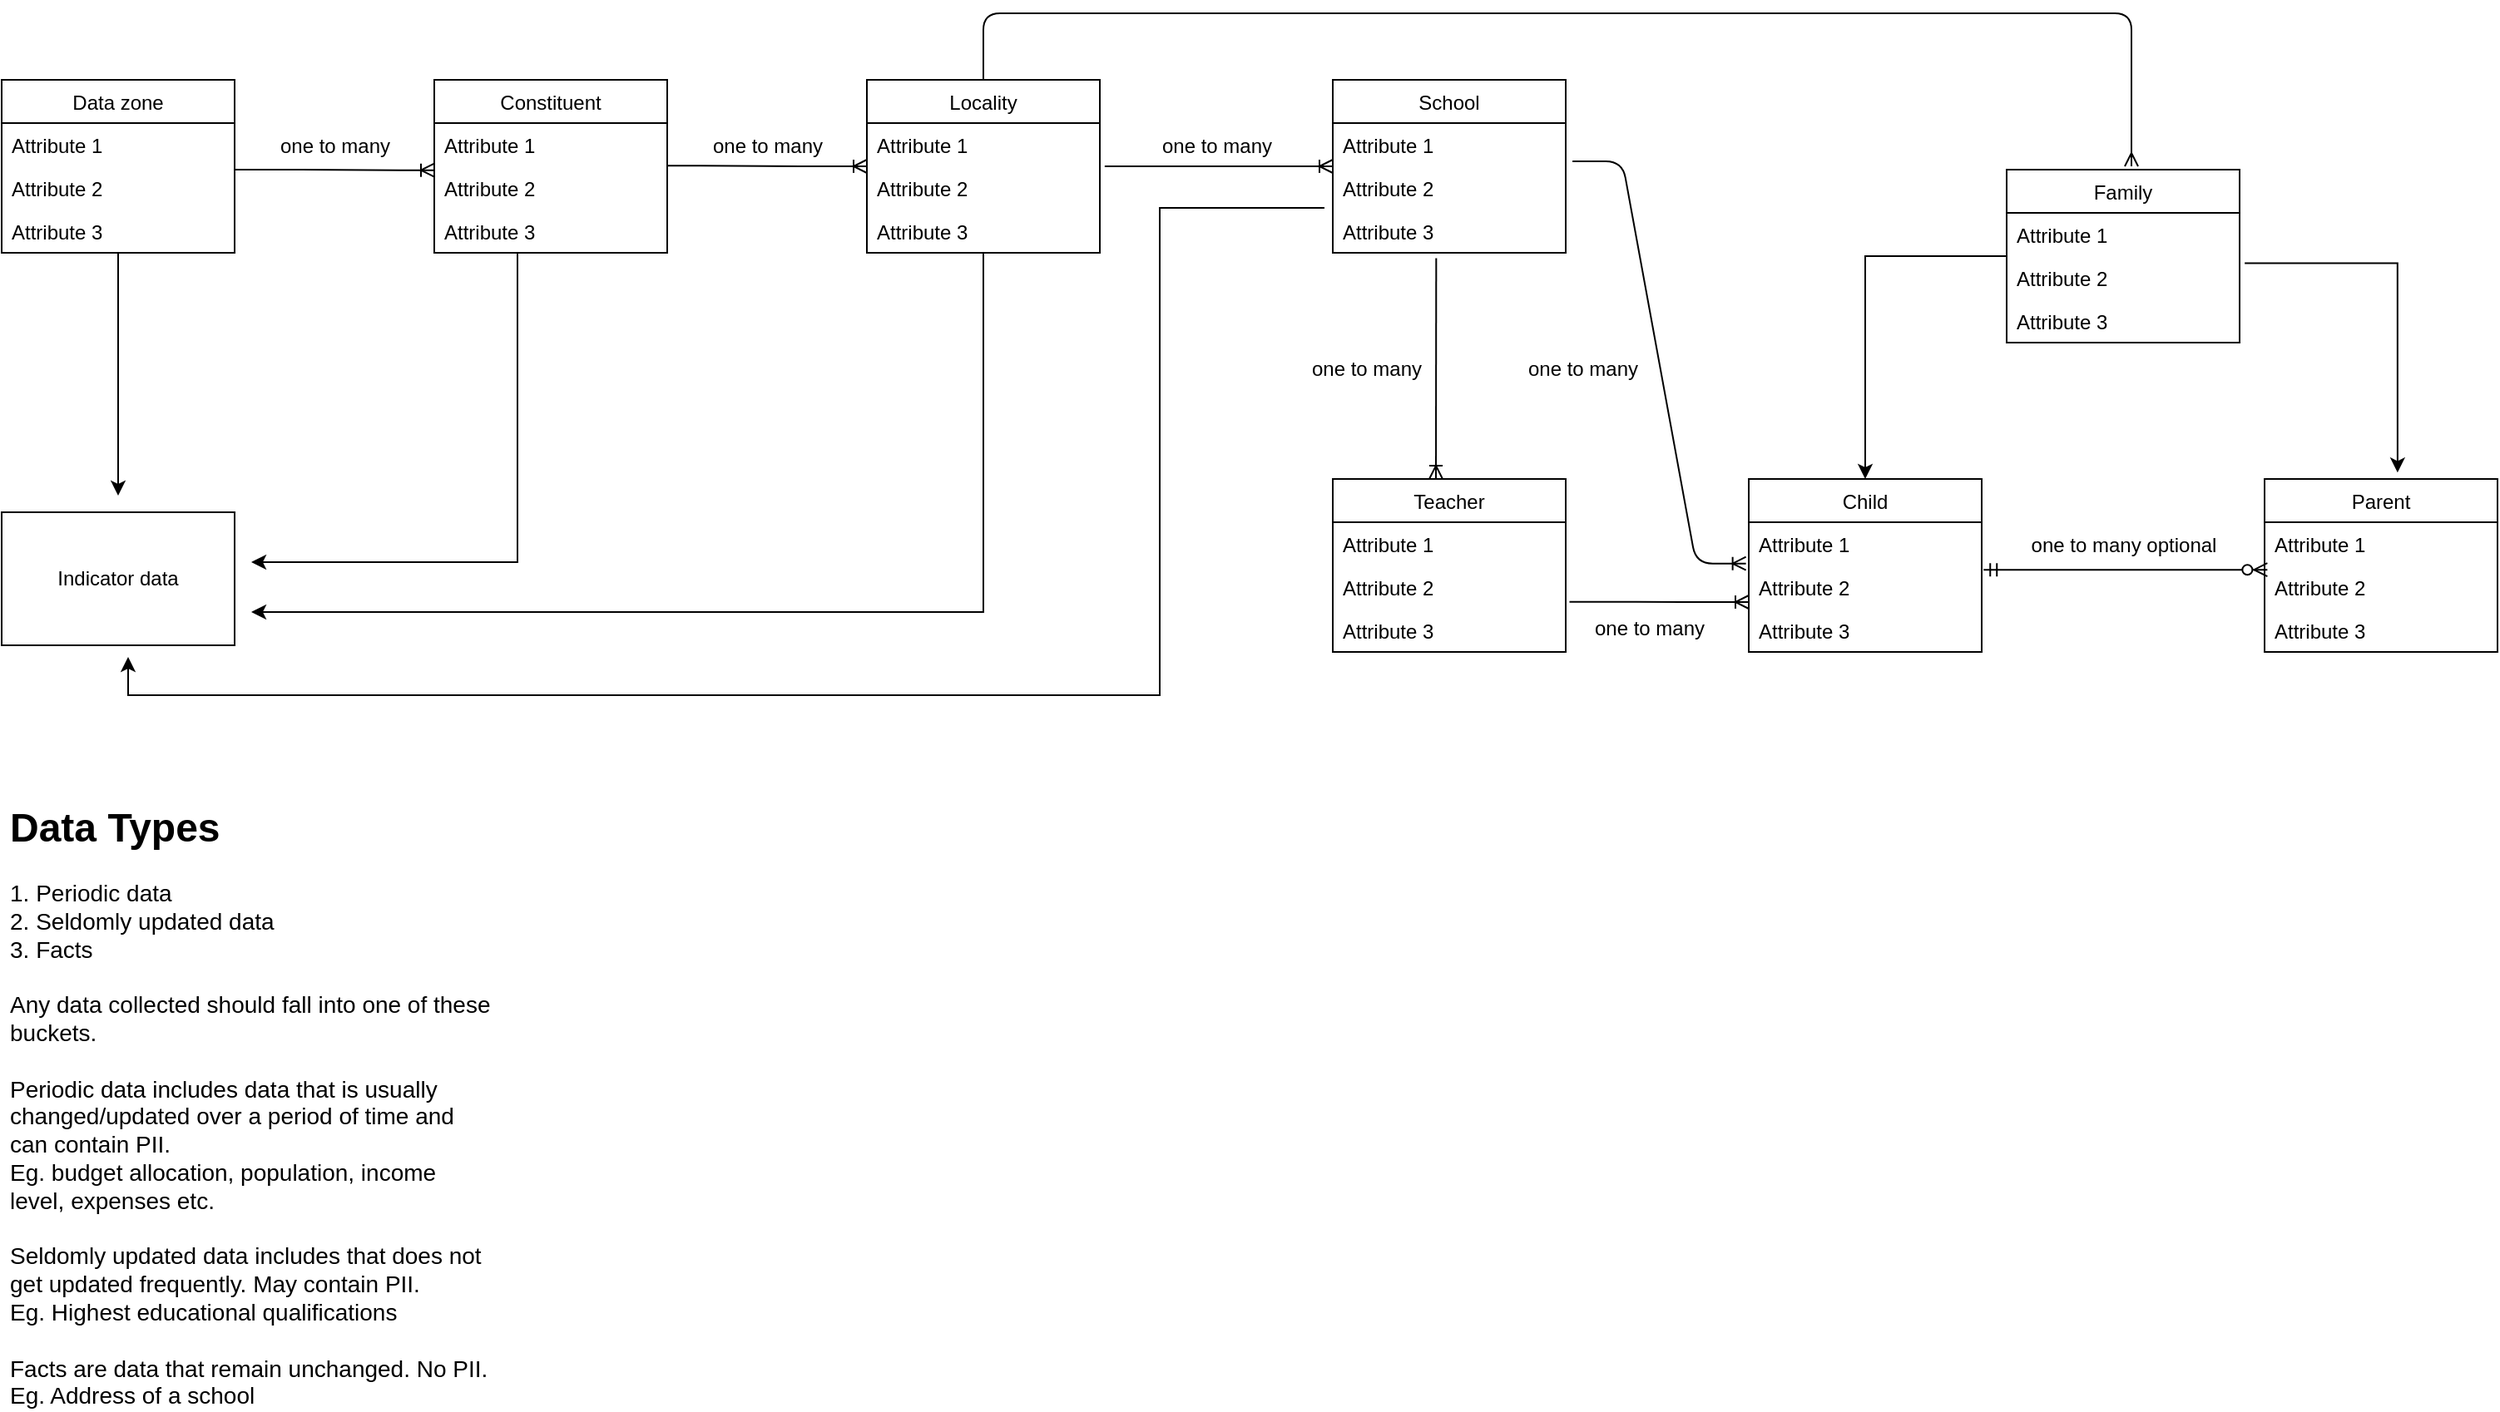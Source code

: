<mxfile version="14.9.6" type="device"><diagram name="Page-1" id="e56a1550-8fbb-45ad-956c-1786394a9013"><mxGraphModel dx="3162" dy="1167" grid="1" gridSize="10" guides="1" tooltips="1" connect="1" arrows="1" fold="1" page="1" pageScale="1" pageWidth="1100" pageHeight="850" background="#ffffff" math="0" shadow="0"><root><mxCell id="0"/><mxCell id="1" parent="0"/><mxCell id="fHbfhHlRUJSlTGDjNJwb-1" value="Child" style="swimlane;fontStyle=0;childLayout=stackLayout;horizontal=1;startSize=26;fillColor=none;horizontalStack=0;resizeParent=1;resizeParentMax=0;resizeLast=0;collapsible=1;marginBottom=0;" parent="1" vertex="1"><mxGeometry x="770" y="360" width="140" height="104" as="geometry"/></mxCell><mxCell id="fHbfhHlRUJSlTGDjNJwb-2" value="Attribute 1" style="text;strokeColor=none;fillColor=none;align=left;verticalAlign=top;spacingLeft=4;spacingRight=4;overflow=hidden;rotatable=0;points=[[0,0.5],[1,0.5]];portConstraint=eastwest;" parent="fHbfhHlRUJSlTGDjNJwb-1" vertex="1"><mxGeometry y="26" width="140" height="26" as="geometry"/></mxCell><mxCell id="fHbfhHlRUJSlTGDjNJwb-3" value="Attribute 2" style="text;strokeColor=none;fillColor=none;align=left;verticalAlign=top;spacingLeft=4;spacingRight=4;overflow=hidden;rotatable=0;points=[[0,0.5],[1,0.5]];portConstraint=eastwest;" parent="fHbfhHlRUJSlTGDjNJwb-1" vertex="1"><mxGeometry y="52" width="140" height="26" as="geometry"/></mxCell><mxCell id="fHbfhHlRUJSlTGDjNJwb-4" value="Attribute 3" style="text;strokeColor=none;fillColor=none;align=left;verticalAlign=top;spacingLeft=4;spacingRight=4;overflow=hidden;rotatable=0;points=[[0,0.5],[1,0.5]];portConstraint=eastwest;" parent="fHbfhHlRUJSlTGDjNJwb-1" vertex="1"><mxGeometry y="78" width="140" height="26" as="geometry"/></mxCell><mxCell id="fHbfhHlRUJSlTGDjNJwb-5" value="Parent" style="swimlane;fontStyle=0;childLayout=stackLayout;horizontal=1;startSize=26;fillColor=none;horizontalStack=0;resizeParent=1;resizeParentMax=0;resizeLast=0;collapsible=1;marginBottom=0;" parent="1" vertex="1"><mxGeometry x="1080" y="360" width="140" height="104" as="geometry"/></mxCell><mxCell id="fHbfhHlRUJSlTGDjNJwb-6" value="Attribute 1" style="text;strokeColor=none;fillColor=none;align=left;verticalAlign=top;spacingLeft=4;spacingRight=4;overflow=hidden;rotatable=0;points=[[0,0.5],[1,0.5]];portConstraint=eastwest;" parent="fHbfhHlRUJSlTGDjNJwb-5" vertex="1"><mxGeometry y="26" width="140" height="26" as="geometry"/></mxCell><mxCell id="fHbfhHlRUJSlTGDjNJwb-7" value="Attribute 2" style="text;strokeColor=none;fillColor=none;align=left;verticalAlign=top;spacingLeft=4;spacingRight=4;overflow=hidden;rotatable=0;points=[[0,0.5],[1,0.5]];portConstraint=eastwest;" parent="fHbfhHlRUJSlTGDjNJwb-5" vertex="1"><mxGeometry y="52" width="140" height="26" as="geometry"/></mxCell><mxCell id="fHbfhHlRUJSlTGDjNJwb-8" value="Attribute 3" style="text;strokeColor=none;fillColor=none;align=left;verticalAlign=top;spacingLeft=4;spacingRight=4;overflow=hidden;rotatable=0;points=[[0,0.5],[1,0.5]];portConstraint=eastwest;" parent="fHbfhHlRUJSlTGDjNJwb-5" vertex="1"><mxGeometry y="78" width="140" height="26" as="geometry"/></mxCell><mxCell id="fHbfhHlRUJSlTGDjNJwb-29" style="edgeStyle=orthogonalEdgeStyle;rounded=0;orthogonalLoop=1;jettySize=auto;html=1;entryX=0.5;entryY=0;entryDx=0;entryDy=0;" parent="1" source="fHbfhHlRUJSlTGDjNJwb-9" target="fHbfhHlRUJSlTGDjNJwb-1" edge="1"><mxGeometry relative="1" as="geometry"/></mxCell><mxCell id="fHbfhHlRUJSlTGDjNJwb-9" value="Family" style="swimlane;fontStyle=0;childLayout=stackLayout;horizontal=1;startSize=26;fillColor=none;horizontalStack=0;resizeParent=1;resizeParentMax=0;resizeLast=0;collapsible=1;marginBottom=0;" parent="1" vertex="1"><mxGeometry x="925" y="174" width="140" height="104" as="geometry"/></mxCell><mxCell id="fHbfhHlRUJSlTGDjNJwb-10" value="Attribute 1" style="text;strokeColor=none;fillColor=none;align=left;verticalAlign=top;spacingLeft=4;spacingRight=4;overflow=hidden;rotatable=0;points=[[0,0.5],[1,0.5]];portConstraint=eastwest;" parent="fHbfhHlRUJSlTGDjNJwb-9" vertex="1"><mxGeometry y="26" width="140" height="26" as="geometry"/></mxCell><mxCell id="fHbfhHlRUJSlTGDjNJwb-11" value="Attribute 2" style="text;strokeColor=none;fillColor=none;align=left;verticalAlign=top;spacingLeft=4;spacingRight=4;overflow=hidden;rotatable=0;points=[[0,0.5],[1,0.5]];portConstraint=eastwest;" parent="fHbfhHlRUJSlTGDjNJwb-9" vertex="1"><mxGeometry y="52" width="140" height="26" as="geometry"/></mxCell><mxCell id="fHbfhHlRUJSlTGDjNJwb-12" value="Attribute 3" style="text;strokeColor=none;fillColor=none;align=left;verticalAlign=top;spacingLeft=4;spacingRight=4;overflow=hidden;rotatable=0;points=[[0,0.5],[1,0.5]];portConstraint=eastwest;" parent="fHbfhHlRUJSlTGDjNJwb-9" vertex="1"><mxGeometry y="78" width="140" height="26" as="geometry"/></mxCell><mxCell id="fHbfhHlRUJSlTGDjNJwb-13" value="School" style="swimlane;fontStyle=0;childLayout=stackLayout;horizontal=1;startSize=26;fillColor=none;horizontalStack=0;resizeParent=1;resizeParentMax=0;resizeLast=0;collapsible=1;marginBottom=0;" parent="1" vertex="1"><mxGeometry x="520" y="120" width="140" height="104" as="geometry"/></mxCell><mxCell id="fHbfhHlRUJSlTGDjNJwb-14" value="Attribute 1" style="text;strokeColor=none;fillColor=none;align=left;verticalAlign=top;spacingLeft=4;spacingRight=4;overflow=hidden;rotatable=0;points=[[0,0.5],[1,0.5]];portConstraint=eastwest;" parent="fHbfhHlRUJSlTGDjNJwb-13" vertex="1"><mxGeometry y="26" width="140" height="26" as="geometry"/></mxCell><mxCell id="fHbfhHlRUJSlTGDjNJwb-15" value="Attribute 2" style="text;strokeColor=none;fillColor=none;align=left;verticalAlign=top;spacingLeft=4;spacingRight=4;overflow=hidden;rotatable=0;points=[[0,0.5],[1,0.5]];portConstraint=eastwest;" parent="fHbfhHlRUJSlTGDjNJwb-13" vertex="1"><mxGeometry y="52" width="140" height="26" as="geometry"/></mxCell><mxCell id="fHbfhHlRUJSlTGDjNJwb-16" value="Attribute 3" style="text;strokeColor=none;fillColor=none;align=left;verticalAlign=top;spacingLeft=4;spacingRight=4;overflow=hidden;rotatable=0;points=[[0,0.5],[1,0.5]];portConstraint=eastwest;" parent="fHbfhHlRUJSlTGDjNJwb-13" vertex="1"><mxGeometry y="78" width="140" height="26" as="geometry"/></mxCell><mxCell id="mSBWhEHaWFmQBedcg2QI-20" style="edgeStyle=elbowEdgeStyle;rounded=0;orthogonalLoop=1;jettySize=auto;elbow=vertical;html=1;" parent="1" source="fHbfhHlRUJSlTGDjNJwb-17" edge="1"><mxGeometry relative="1" as="geometry"><mxPoint x="-130" y="440" as="targetPoint"/><Array as="points"><mxPoint x="110" y="440"/></Array></mxGeometry></mxCell><mxCell id="fHbfhHlRUJSlTGDjNJwb-17" value="Locality" style="swimlane;fontStyle=0;childLayout=stackLayout;horizontal=1;startSize=26;fillColor=none;horizontalStack=0;resizeParent=1;resizeParentMax=0;resizeLast=0;collapsible=1;marginBottom=0;" parent="1" vertex="1"><mxGeometry x="240" y="120" width="140" height="104" as="geometry"/></mxCell><mxCell id="fHbfhHlRUJSlTGDjNJwb-18" value="Attribute 1" style="text;strokeColor=none;fillColor=none;align=left;verticalAlign=top;spacingLeft=4;spacingRight=4;overflow=hidden;rotatable=0;points=[[0,0.5],[1,0.5]];portConstraint=eastwest;" parent="fHbfhHlRUJSlTGDjNJwb-17" vertex="1"><mxGeometry y="26" width="140" height="26" as="geometry"/></mxCell><mxCell id="fHbfhHlRUJSlTGDjNJwb-19" value="Attribute 2" style="text;strokeColor=none;fillColor=none;align=left;verticalAlign=top;spacingLeft=4;spacingRight=4;overflow=hidden;rotatable=0;points=[[0,0.5],[1,0.5]];portConstraint=eastwest;" parent="fHbfhHlRUJSlTGDjNJwb-17" vertex="1"><mxGeometry y="52" width="140" height="26" as="geometry"/></mxCell><mxCell id="fHbfhHlRUJSlTGDjNJwb-20" value="Attribute 3" style="text;strokeColor=none;fillColor=none;align=left;verticalAlign=top;spacingLeft=4;spacingRight=4;overflow=hidden;rotatable=0;points=[[0,0.5],[1,0.5]];portConstraint=eastwest;" parent="fHbfhHlRUJSlTGDjNJwb-17" vertex="1"><mxGeometry y="78" width="140" height="26" as="geometry"/></mxCell><mxCell id="fHbfhHlRUJSlTGDjNJwb-22" value="" style="edgeStyle=entityRelationEdgeStyle;fontSize=12;html=1;endArrow=ERoneToMany;entryX=0;entryY=1;entryDx=0;entryDy=0;entryPerimeter=0;exitX=1.021;exitY=0;exitDx=0;exitDy=0;exitPerimeter=0;" parent="1" source="fHbfhHlRUJSlTGDjNJwb-19" target="fHbfhHlRUJSlTGDjNJwb-14" edge="1"><mxGeometry width="100" height="100" relative="1" as="geometry"><mxPoint x="380" y="220" as="sourcePoint"/><mxPoint x="480" y="120" as="targetPoint"/></mxGeometry></mxCell><mxCell id="fHbfhHlRUJSlTGDjNJwb-23" value="one to many" style="text;html=1;align=center;verticalAlign=middle;resizable=0;points=[];autosize=1;strokeColor=none;" parent="1" vertex="1"><mxGeometry x="410" y="150" width="80" height="20" as="geometry"/></mxCell><mxCell id="fHbfhHlRUJSlTGDjNJwb-25" value="" style="edgeStyle=entityRelationEdgeStyle;fontSize=12;html=1;endArrow=ERoneToMany;exitX=1.029;exitY=0.885;exitDx=0;exitDy=0;exitPerimeter=0;entryX=-0.012;entryY=-0.044;entryDx=0;entryDy=0;entryPerimeter=0;" parent="1" source="fHbfhHlRUJSlTGDjNJwb-14" target="fHbfhHlRUJSlTGDjNJwb-3" edge="1"><mxGeometry width="100" height="100" relative="1" as="geometry"><mxPoint x="520" y="460" as="sourcePoint"/><mxPoint x="765" y="410" as="targetPoint"/></mxGeometry></mxCell><mxCell id="fHbfhHlRUJSlTGDjNJwb-26" value="one to many" style="text;html=1;align=center;verticalAlign=middle;resizable=0;points=[];autosize=1;strokeColor=none;" parent="1" vertex="1"><mxGeometry x="630" y="284" width="80" height="20" as="geometry"/></mxCell><mxCell id="fHbfhHlRUJSlTGDjNJwb-27" value="" style="edgeStyle=entityRelationEdgeStyle;fontSize=12;html=1;endArrow=ERzeroToMany;startArrow=ERmandOne;exitX=1.008;exitY=0.1;exitDx=0;exitDy=0;entryX=0.012;entryY=0.1;entryDx=0;entryDy=0;exitPerimeter=0;entryPerimeter=0;" parent="1" source="fHbfhHlRUJSlTGDjNJwb-3" target="fHbfhHlRUJSlTGDjNJwb-7" edge="1"><mxGeometry width="100" height="100" relative="1" as="geometry"><mxPoint x="910" y="460" as="sourcePoint"/><mxPoint x="1010" y="360" as="targetPoint"/></mxGeometry></mxCell><mxCell id="fHbfhHlRUJSlTGDjNJwb-28" value="one to many optional" style="text;html=1;align=center;verticalAlign=middle;resizable=0;points=[];autosize=1;strokeColor=none;" parent="1" vertex="1"><mxGeometry x="930" y="390" width="130" height="20" as="geometry"/></mxCell><mxCell id="fHbfhHlRUJSlTGDjNJwb-30" style="edgeStyle=orthogonalEdgeStyle;rounded=0;orthogonalLoop=1;jettySize=auto;html=1;entryX=0.571;entryY=-0.037;entryDx=0;entryDy=0;entryPerimeter=0;exitX=1.022;exitY=1.165;exitDx=0;exitDy=0;exitPerimeter=0;" parent="1" source="fHbfhHlRUJSlTGDjNJwb-10" target="fHbfhHlRUJSlTGDjNJwb-5" edge="1"><mxGeometry relative="1" as="geometry"><Array as="points"><mxPoint x="1160" y="230"/></Array></mxGeometry></mxCell><mxCell id="fHbfhHlRUJSlTGDjNJwb-31" value="Teacher" style="swimlane;fontStyle=0;childLayout=stackLayout;horizontal=1;startSize=26;fillColor=none;horizontalStack=0;resizeParent=1;resizeParentMax=0;resizeLast=0;collapsible=1;marginBottom=0;" parent="1" vertex="1"><mxGeometry x="520" y="360" width="140" height="104" as="geometry"/></mxCell><mxCell id="fHbfhHlRUJSlTGDjNJwb-32" value="Attribute 1" style="text;strokeColor=none;fillColor=none;align=left;verticalAlign=top;spacingLeft=4;spacingRight=4;overflow=hidden;rotatable=0;points=[[0,0.5],[1,0.5]];portConstraint=eastwest;" parent="fHbfhHlRUJSlTGDjNJwb-31" vertex="1"><mxGeometry y="26" width="140" height="26" as="geometry"/></mxCell><mxCell id="fHbfhHlRUJSlTGDjNJwb-33" value="Attribute 2" style="text;strokeColor=none;fillColor=none;align=left;verticalAlign=top;spacingLeft=4;spacingRight=4;overflow=hidden;rotatable=0;points=[[0,0.5],[1,0.5]];portConstraint=eastwest;" parent="fHbfhHlRUJSlTGDjNJwb-31" vertex="1"><mxGeometry y="52" width="140" height="26" as="geometry"/></mxCell><mxCell id="fHbfhHlRUJSlTGDjNJwb-34" value="Attribute 3" style="text;strokeColor=none;fillColor=none;align=left;verticalAlign=top;spacingLeft=4;spacingRight=4;overflow=hidden;rotatable=0;points=[[0,0.5],[1,0.5]];portConstraint=eastwest;" parent="fHbfhHlRUJSlTGDjNJwb-31" vertex="1"><mxGeometry y="78" width="140" height="26" as="geometry"/></mxCell><mxCell id="fHbfhHlRUJSlTGDjNJwb-35" value="" style="edgeStyle=entityRelationEdgeStyle;fontSize=12;html=1;endArrow=ERoneToMany;exitX=1.016;exitY=0.839;exitDx=0;exitDy=0;exitPerimeter=0;" parent="1" source="fHbfhHlRUJSlTGDjNJwb-33" edge="1"><mxGeometry width="100" height="100" relative="1" as="geometry"><mxPoint x="1220" y="540" as="sourcePoint"/><mxPoint x="770" y="434" as="targetPoint"/></mxGeometry></mxCell><mxCell id="fHbfhHlRUJSlTGDjNJwb-36" value="one to many" style="text;html=1;align=center;verticalAlign=middle;resizable=0;points=[];autosize=1;strokeColor=none;" parent="1" vertex="1"><mxGeometry x="670" y="440" width="80" height="20" as="geometry"/></mxCell><mxCell id="fHbfhHlRUJSlTGDjNJwb-37" value="" style="fontSize=12;html=1;endArrow=ERoneToMany;exitX=0.444;exitY=1.127;exitDx=0;exitDy=0;exitPerimeter=0;" parent="1" source="fHbfhHlRUJSlTGDjNJwb-16" edge="1"><mxGeometry width="100" height="100" relative="1" as="geometry"><mxPoint x="500" y="290" as="sourcePoint"/><mxPoint x="582" y="360" as="targetPoint"/></mxGeometry></mxCell><mxCell id="fHbfhHlRUJSlTGDjNJwb-38" value="one to many" style="text;html=1;align=center;verticalAlign=middle;resizable=0;points=[];autosize=1;strokeColor=none;" parent="1" vertex="1"><mxGeometry x="500" y="284" width="80" height="20" as="geometry"/></mxCell><mxCell id="mSBWhEHaWFmQBedcg2QI-19" style="edgeStyle=elbowEdgeStyle;rounded=0;orthogonalLoop=1;jettySize=auto;elbow=vertical;html=1;" parent="1" source="mSBWhEHaWFmQBedcg2QI-1" edge="1"><mxGeometry relative="1" as="geometry"><mxPoint x="-130" y="410" as="targetPoint"/><Array as="points"><mxPoint x="30" y="410"/></Array></mxGeometry></mxCell><mxCell id="mSBWhEHaWFmQBedcg2QI-1" value="Constituent" style="swimlane;fontStyle=0;childLayout=stackLayout;horizontal=1;startSize=26;fillColor=none;horizontalStack=0;resizeParent=1;resizeParentMax=0;resizeLast=0;collapsible=1;marginBottom=0;" parent="1" vertex="1"><mxGeometry x="-20" y="120" width="140" height="104" as="geometry"/></mxCell><mxCell id="mSBWhEHaWFmQBedcg2QI-2" value="Attribute 1" style="text;strokeColor=none;fillColor=none;align=left;verticalAlign=top;spacingLeft=4;spacingRight=4;overflow=hidden;rotatable=0;points=[[0,0.5],[1,0.5]];portConstraint=eastwest;" parent="mSBWhEHaWFmQBedcg2QI-1" vertex="1"><mxGeometry y="26" width="140" height="26" as="geometry"/></mxCell><mxCell id="mSBWhEHaWFmQBedcg2QI-3" value="Attribute 2" style="text;strokeColor=none;fillColor=none;align=left;verticalAlign=top;spacingLeft=4;spacingRight=4;overflow=hidden;rotatable=0;points=[[0,0.5],[1,0.5]];portConstraint=eastwest;" parent="mSBWhEHaWFmQBedcg2QI-1" vertex="1"><mxGeometry y="52" width="140" height="26" as="geometry"/></mxCell><mxCell id="mSBWhEHaWFmQBedcg2QI-4" value="Attribute 3" style="text;strokeColor=none;fillColor=none;align=left;verticalAlign=top;spacingLeft=4;spacingRight=4;overflow=hidden;rotatable=0;points=[[0,0.5],[1,0.5]];portConstraint=eastwest;" parent="mSBWhEHaWFmQBedcg2QI-1" vertex="1"><mxGeometry y="78" width="140" height="26" as="geometry"/></mxCell><mxCell id="mSBWhEHaWFmQBedcg2QI-5" value="" style="edgeStyle=entityRelationEdgeStyle;fontSize=12;html=1;endArrow=ERoneToMany;exitX=1.021;exitY=0;exitDx=0;exitDy=0;exitPerimeter=0;" parent="1" edge="1"><mxGeometry width="100" height="100" relative="1" as="geometry"><mxPoint x="120.0" y="171.66" as="sourcePoint"/><mxPoint x="240" y="172" as="targetPoint"/></mxGeometry></mxCell><mxCell id="mSBWhEHaWFmQBedcg2QI-6" value="one to many" style="text;html=1;align=center;verticalAlign=middle;resizable=0;points=[];autosize=1;strokeColor=none;" parent="1" vertex="1"><mxGeometry x="140" y="150" width="80" height="20" as="geometry"/></mxCell><mxCell id="mSBWhEHaWFmQBedcg2QI-9" value="" style="edgeStyle=elbowEdgeStyle;fontSize=12;html=1;endArrow=ERmany;elbow=vertical;exitX=0.5;exitY=0;exitDx=0;exitDy=0;" parent="1" source="fHbfhHlRUJSlTGDjNJwb-17" edge="1"><mxGeometry width="100" height="100" relative="1" as="geometry"><mxPoint x="150" y="-90" as="sourcePoint"/><mxPoint x="1000" y="172" as="targetPoint"/><Array as="points"><mxPoint x="670" y="80"/></Array></mxGeometry></mxCell><mxCell id="mSBWhEHaWFmQBedcg2QI-22" style="edgeStyle=elbowEdgeStyle;rounded=0;orthogonalLoop=1;jettySize=auto;elbow=vertical;html=1;" parent="1" source="mSBWhEHaWFmQBedcg2QI-10" edge="1"><mxGeometry relative="1" as="geometry"><mxPoint x="-210" y="370" as="targetPoint"/></mxGeometry></mxCell><mxCell id="mSBWhEHaWFmQBedcg2QI-10" value="Data zone" style="swimlane;fontStyle=0;childLayout=stackLayout;horizontal=1;startSize=26;fillColor=none;horizontalStack=0;resizeParent=1;resizeParentMax=0;resizeLast=0;collapsible=1;marginBottom=0;" parent="1" vertex="1"><mxGeometry x="-280" y="120" width="140" height="104" as="geometry"/></mxCell><mxCell id="mSBWhEHaWFmQBedcg2QI-11" value="Attribute 1" style="text;strokeColor=none;fillColor=none;align=left;verticalAlign=top;spacingLeft=4;spacingRight=4;overflow=hidden;rotatable=0;points=[[0,0.5],[1,0.5]];portConstraint=eastwest;" parent="mSBWhEHaWFmQBedcg2QI-10" vertex="1"><mxGeometry y="26" width="140" height="26" as="geometry"/></mxCell><mxCell id="mSBWhEHaWFmQBedcg2QI-12" value="Attribute 2" style="text;strokeColor=none;fillColor=none;align=left;verticalAlign=top;spacingLeft=4;spacingRight=4;overflow=hidden;rotatable=0;points=[[0,0.5],[1,0.5]];portConstraint=eastwest;" parent="mSBWhEHaWFmQBedcg2QI-10" vertex="1"><mxGeometry y="52" width="140" height="26" as="geometry"/></mxCell><mxCell id="mSBWhEHaWFmQBedcg2QI-13" value="Attribute 3" style="text;strokeColor=none;fillColor=none;align=left;verticalAlign=top;spacingLeft=4;spacingRight=4;overflow=hidden;rotatable=0;points=[[0,0.5],[1,0.5]];portConstraint=eastwest;" parent="mSBWhEHaWFmQBedcg2QI-10" vertex="1"><mxGeometry y="78" width="140" height="26" as="geometry"/></mxCell><mxCell id="mSBWhEHaWFmQBedcg2QI-14" value="one to many" style="text;html=1;align=center;verticalAlign=middle;resizable=0;points=[];autosize=1;strokeColor=none;" parent="1" vertex="1"><mxGeometry x="-120" y="150" width="80" height="20" as="geometry"/></mxCell><mxCell id="mSBWhEHaWFmQBedcg2QI-15" value="" style="edgeStyle=entityRelationEdgeStyle;fontSize=12;html=1;endArrow=ERoneToMany;exitX=1.021;exitY=0;exitDx=0;exitDy=0;exitPerimeter=0;" parent="1" edge="1"><mxGeometry width="100" height="100" relative="1" as="geometry"><mxPoint x="-140.0" y="174.0" as="sourcePoint"/><mxPoint x="-20" y="174.34" as="targetPoint"/></mxGeometry></mxCell><mxCell id="mSBWhEHaWFmQBedcg2QI-17" value="Indicator data" style="rounded=0;whiteSpace=wrap;html=1;" parent="1" vertex="1"><mxGeometry x="-280" y="380" width="140" height="80" as="geometry"/></mxCell><mxCell id="mSBWhEHaWFmQBedcg2QI-24" style="edgeStyle=orthogonalEdgeStyle;rounded=0;orthogonalLoop=1;jettySize=auto;html=1;" parent="1" edge="1"><mxGeometry relative="1" as="geometry"><mxPoint x="-204" y="467" as="targetPoint"/><mxPoint x="515" y="197" as="sourcePoint"/><Array as="points"><mxPoint x="416" y="197"/><mxPoint x="416" y="490"/><mxPoint x="-204" y="490"/></Array></mxGeometry></mxCell><mxCell id="mSBWhEHaWFmQBedcg2QI-27" value="&lt;p style=&quot;line-height: 120%&quot;&gt;&lt;/p&gt;&lt;h1&gt;Data Types&lt;/h1&gt;&lt;div style=&quot;font-size: 14px&quot;&gt;&lt;font style=&quot;font-size: 14px&quot;&gt;1. Periodic data&lt;/font&gt;&lt;/div&gt;&lt;div style=&quot;font-size: 14px&quot;&gt;&lt;font style=&quot;font-size: 14px&quot;&gt;2. Seldomly updated data&lt;/font&gt;&lt;/div&gt;&lt;div style=&quot;font-size: 14px&quot;&gt;&lt;font style=&quot;font-size: 14px&quot;&gt;3. Facts&lt;/font&gt;&lt;/div&gt;&lt;div style=&quot;font-size: 14px&quot;&gt;&lt;font style=&quot;font-size: 14px&quot;&gt;&lt;br&gt;&lt;/font&gt;&lt;/div&gt;&lt;div style=&quot;font-size: 14px&quot;&gt;Any data collected should fall into one of these buckets.&lt;/div&gt;&lt;div style=&quot;font-size: 14px&quot;&gt;&lt;br&gt;&lt;/div&gt;&lt;div style=&quot;font-size: 14px&quot;&gt;Periodic data includes data that is usually changed/updated over a period of time and can contain PII.&lt;/div&gt;&lt;div style=&quot;font-size: 14px&quot;&gt;Eg. budget allocation, population, income level, expenses etc.&lt;/div&gt;&lt;div style=&quot;font-size: 14px&quot;&gt;&lt;br&gt;&lt;/div&gt;&lt;div style=&quot;font-size: 14px&quot;&gt;Seldomly updated data includes that does not get updated frequently. May contain PII.&lt;/div&gt;&lt;div style=&quot;font-size: 14px&quot;&gt;Eg. Highest educational qualifications&lt;/div&gt;&lt;div style=&quot;font-size: 14px&quot;&gt;&lt;br&gt;&lt;/div&gt;&lt;div style=&quot;font-size: 14px&quot;&gt;Facts are data that remain unchanged. No PII.&lt;/div&gt;&lt;div style=&quot;font-size: 14px&quot;&gt;Eg. Address of a school&lt;/div&gt;&lt;p&gt;&lt;/p&gt;" style="text;html=1;strokeColor=none;fillColor=none;spacing=5;spacingTop=-20;whiteSpace=wrap;overflow=hidden;rounded=0;" parent="1" vertex="1"><mxGeometry x="-280" y="550" width="300" height="370" as="geometry"/></mxCell></root></mxGraphModel></diagram></mxfile>